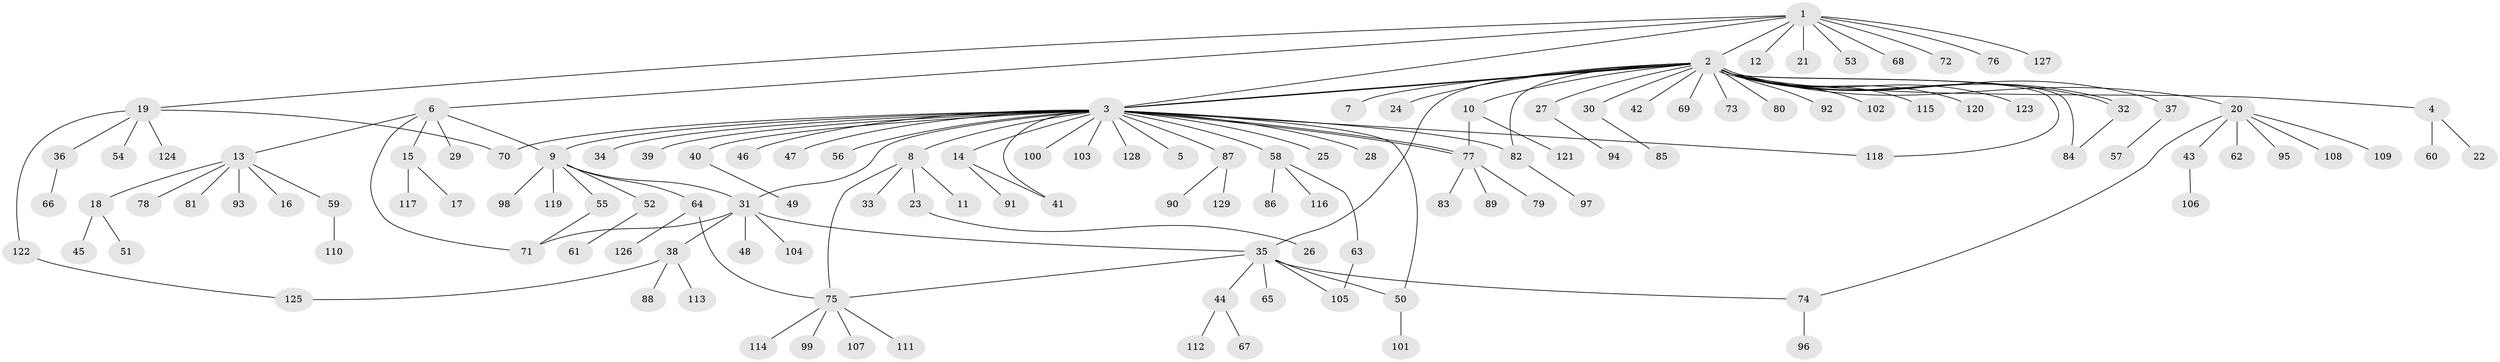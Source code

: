 // coarse degree distribution, {1: 0.6410256410256411, 6: 0.05128205128205128, 18: 0.05128205128205128, 2: 0.1794871794871795, 7: 0.02564102564102564, 3: 0.05128205128205128}
// Generated by graph-tools (version 1.1) at 2025/36/03/04/25 23:36:51]
// undirected, 129 vertices, 149 edges
graph export_dot {
  node [color=gray90,style=filled];
  1;
  2;
  3;
  4;
  5;
  6;
  7;
  8;
  9;
  10;
  11;
  12;
  13;
  14;
  15;
  16;
  17;
  18;
  19;
  20;
  21;
  22;
  23;
  24;
  25;
  26;
  27;
  28;
  29;
  30;
  31;
  32;
  33;
  34;
  35;
  36;
  37;
  38;
  39;
  40;
  41;
  42;
  43;
  44;
  45;
  46;
  47;
  48;
  49;
  50;
  51;
  52;
  53;
  54;
  55;
  56;
  57;
  58;
  59;
  60;
  61;
  62;
  63;
  64;
  65;
  66;
  67;
  68;
  69;
  70;
  71;
  72;
  73;
  74;
  75;
  76;
  77;
  78;
  79;
  80;
  81;
  82;
  83;
  84;
  85;
  86;
  87;
  88;
  89;
  90;
  91;
  92;
  93;
  94;
  95;
  96;
  97;
  98;
  99;
  100;
  101;
  102;
  103;
  104;
  105;
  106;
  107;
  108;
  109;
  110;
  111;
  112;
  113;
  114;
  115;
  116;
  117;
  118;
  119;
  120;
  121;
  122;
  123;
  124;
  125;
  126;
  127;
  128;
  129;
  1 -- 2;
  1 -- 3;
  1 -- 6;
  1 -- 12;
  1 -- 19;
  1 -- 21;
  1 -- 53;
  1 -- 68;
  1 -- 72;
  1 -- 76;
  1 -- 127;
  2 -- 3;
  2 -- 3;
  2 -- 4;
  2 -- 7;
  2 -- 10;
  2 -- 20;
  2 -- 24;
  2 -- 27;
  2 -- 30;
  2 -- 32;
  2 -- 32;
  2 -- 35;
  2 -- 37;
  2 -- 42;
  2 -- 69;
  2 -- 73;
  2 -- 80;
  2 -- 82;
  2 -- 84;
  2 -- 92;
  2 -- 102;
  2 -- 115;
  2 -- 118;
  2 -- 120;
  2 -- 123;
  3 -- 5;
  3 -- 8;
  3 -- 9;
  3 -- 14;
  3 -- 25;
  3 -- 28;
  3 -- 31;
  3 -- 34;
  3 -- 39;
  3 -- 40;
  3 -- 41;
  3 -- 46;
  3 -- 47;
  3 -- 50;
  3 -- 56;
  3 -- 58;
  3 -- 70;
  3 -- 77;
  3 -- 77;
  3 -- 82;
  3 -- 87;
  3 -- 100;
  3 -- 103;
  3 -- 118;
  3 -- 128;
  4 -- 22;
  4 -- 60;
  6 -- 9;
  6 -- 13;
  6 -- 15;
  6 -- 29;
  6 -- 71;
  8 -- 11;
  8 -- 23;
  8 -- 33;
  8 -- 75;
  9 -- 31;
  9 -- 52;
  9 -- 55;
  9 -- 64;
  9 -- 98;
  9 -- 119;
  10 -- 77;
  10 -- 121;
  13 -- 16;
  13 -- 18;
  13 -- 59;
  13 -- 78;
  13 -- 81;
  13 -- 93;
  14 -- 41;
  14 -- 91;
  15 -- 17;
  15 -- 117;
  18 -- 45;
  18 -- 51;
  19 -- 36;
  19 -- 54;
  19 -- 70;
  19 -- 122;
  19 -- 124;
  20 -- 43;
  20 -- 62;
  20 -- 74;
  20 -- 95;
  20 -- 108;
  20 -- 109;
  23 -- 26;
  27 -- 94;
  30 -- 85;
  31 -- 35;
  31 -- 38;
  31 -- 48;
  31 -- 71;
  31 -- 104;
  32 -- 84;
  35 -- 44;
  35 -- 50;
  35 -- 65;
  35 -- 74;
  35 -- 75;
  35 -- 105;
  36 -- 66;
  37 -- 57;
  38 -- 88;
  38 -- 113;
  38 -- 125;
  40 -- 49;
  43 -- 106;
  44 -- 67;
  44 -- 112;
  50 -- 101;
  52 -- 61;
  55 -- 71;
  58 -- 63;
  58 -- 86;
  58 -- 116;
  59 -- 110;
  63 -- 105;
  64 -- 75;
  64 -- 126;
  74 -- 96;
  75 -- 99;
  75 -- 107;
  75 -- 111;
  75 -- 114;
  77 -- 79;
  77 -- 83;
  77 -- 89;
  82 -- 97;
  87 -- 90;
  87 -- 129;
  122 -- 125;
}
